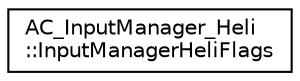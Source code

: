digraph "Graphical Class Hierarchy"
{
 // INTERACTIVE_SVG=YES
  edge [fontname="Helvetica",fontsize="10",labelfontname="Helvetica",labelfontsize="10"];
  node [fontname="Helvetica",fontsize="10",shape=record];
  rankdir="LR";
  Node1 [label="AC_InputManager_Heli\l::InputManagerHeliFlags",height=0.2,width=0.4,color="black", fillcolor="white", style="filled",URL="$structAC__InputManager__Heli_1_1InputManagerHeliFlags.html"];
}
